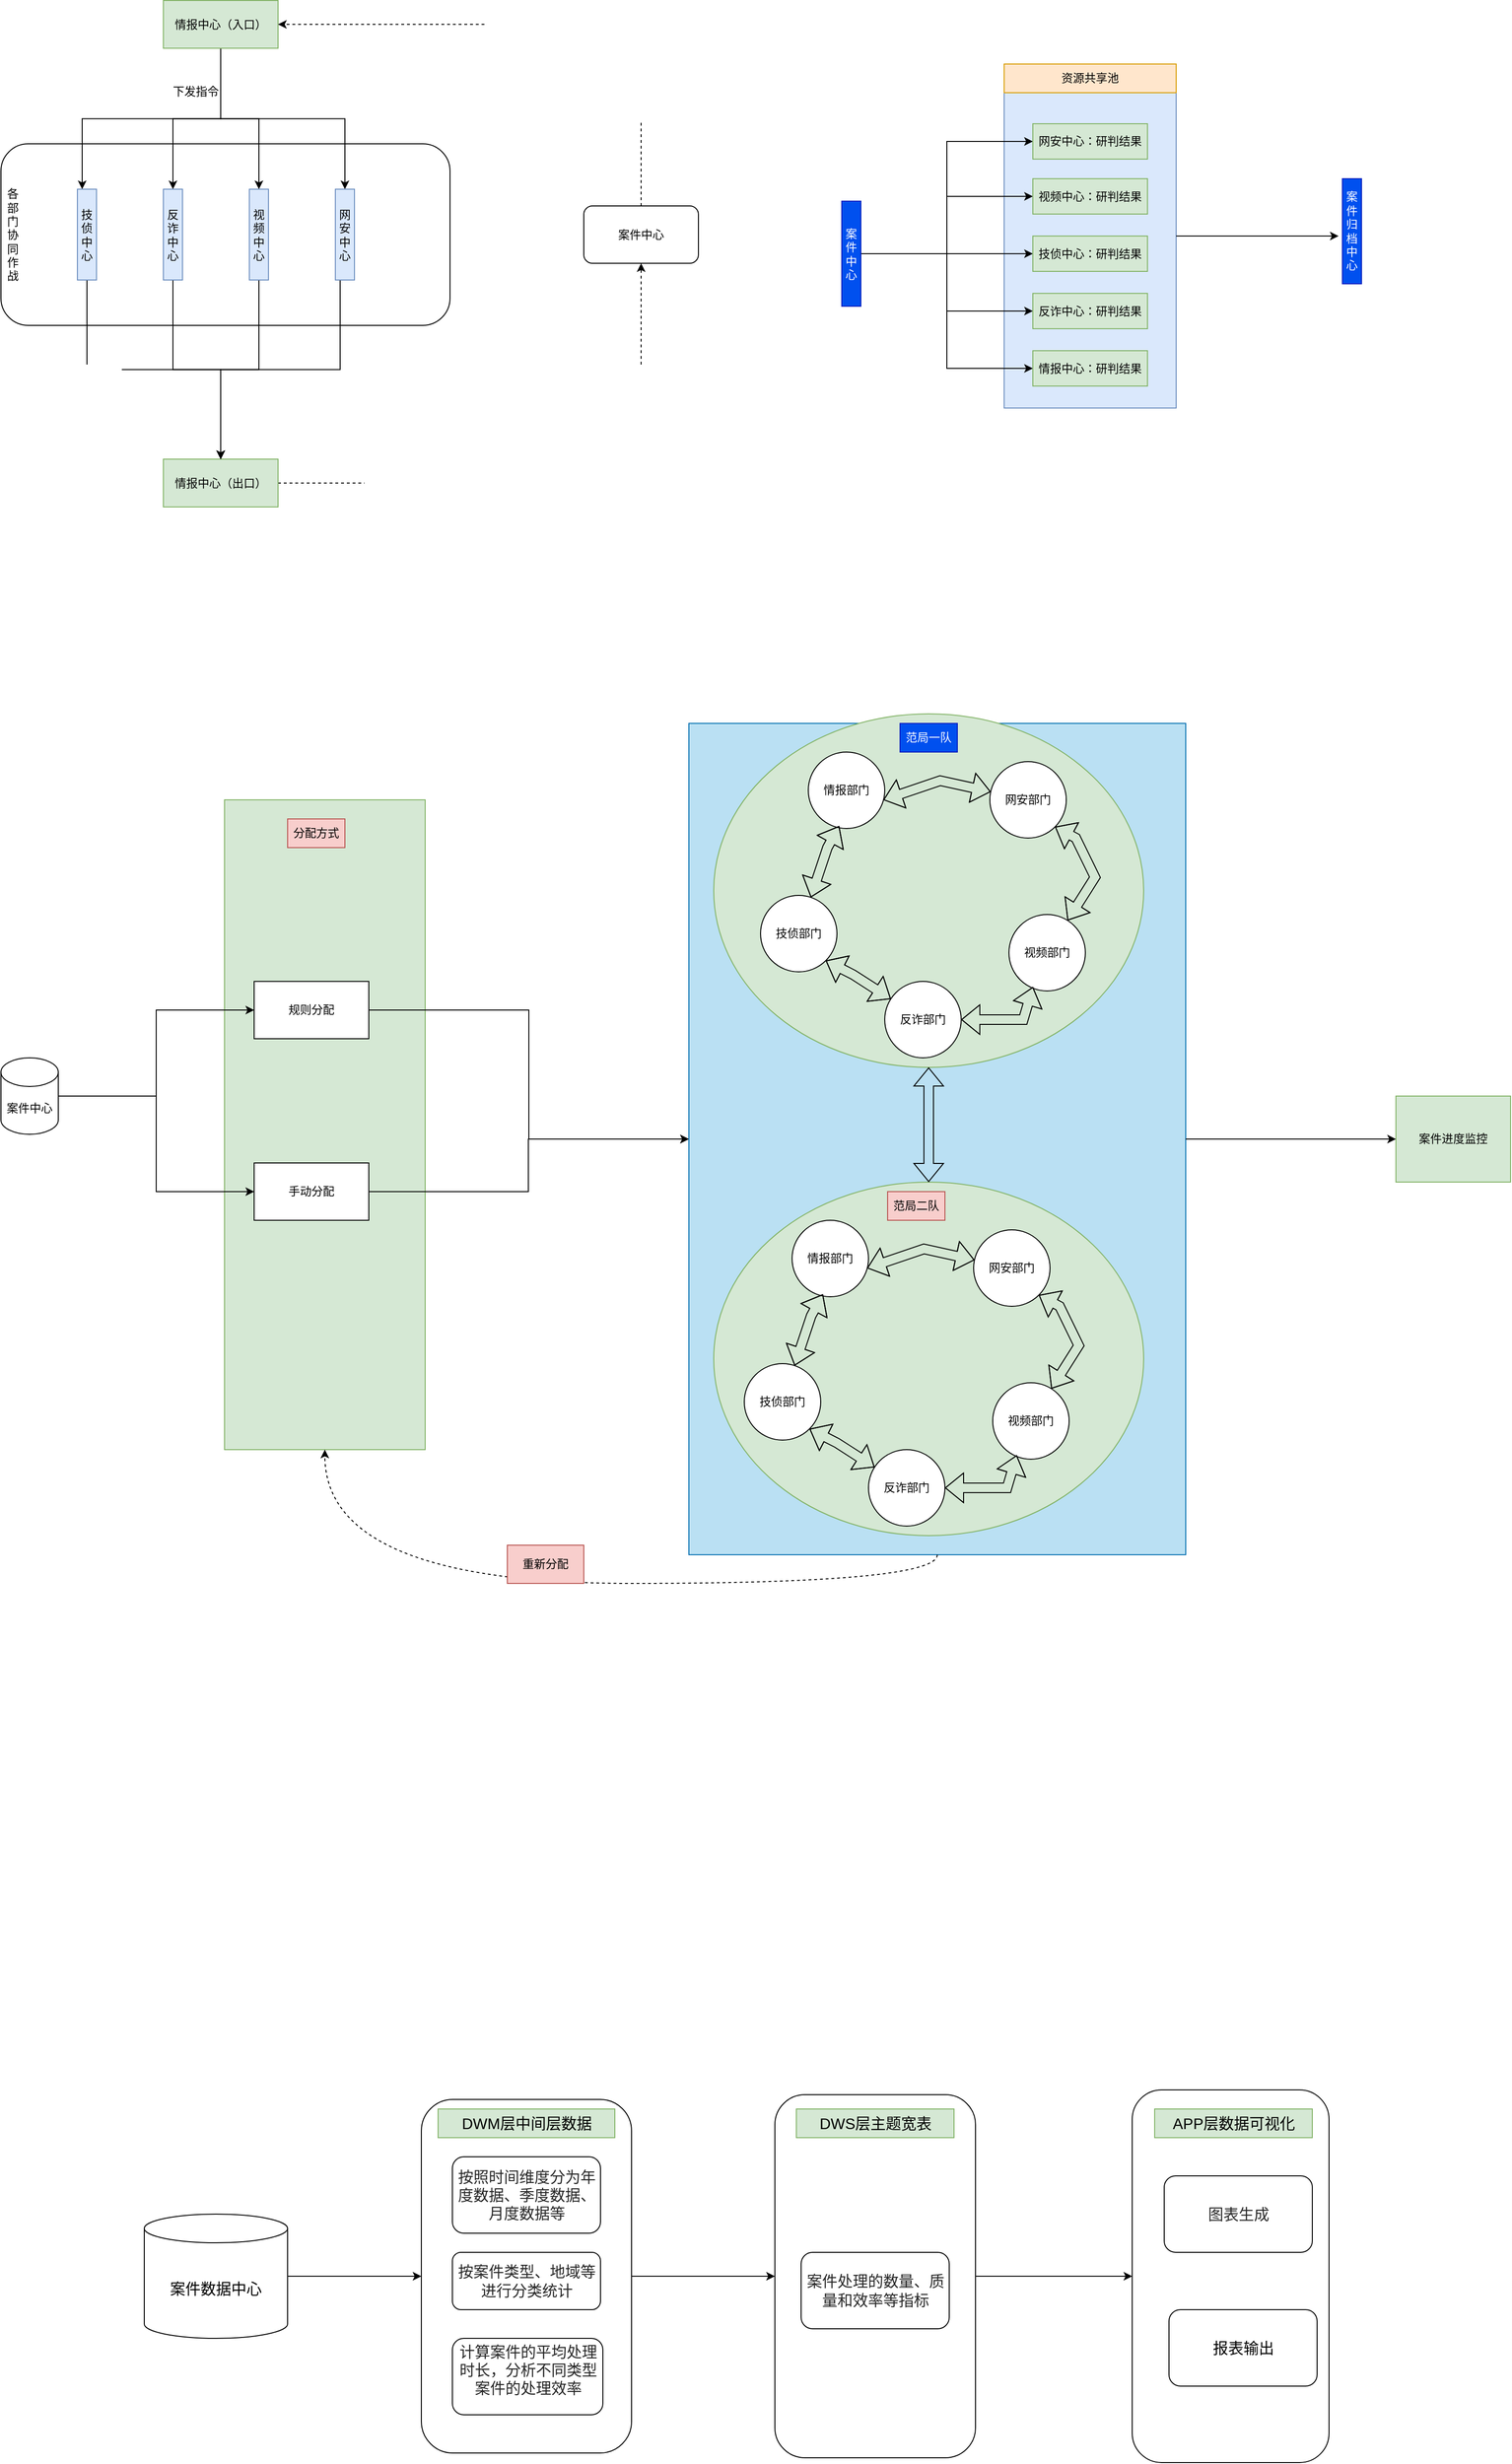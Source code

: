 <mxfile version="24.7.10">
  <diagram name="第 1 页" id="JnWYHwMbW09woVLGBv2Q">
    <mxGraphModel dx="1386" dy="739" grid="1" gridSize="10" guides="1" tooltips="1" connect="1" arrows="1" fold="1" page="1" pageScale="1" pageWidth="827" pageHeight="1169" math="0" shadow="0">
      <root>
        <mxCell id="0" />
        <mxCell id="1" parent="0" />
        <mxCell id="lRYRJw88asEZBX9twJ6J-89" value="" style="rounded=0;whiteSpace=wrap;html=1;fillColor=#d5e8d4;strokeColor=#82b366;" vertex="1" parent="1">
          <mxGeometry x="484" y="1130" width="210" height="680" as="geometry" />
        </mxCell>
        <mxCell id="lRYRJw88asEZBX9twJ6J-29" value="" style="rounded=0;whiteSpace=wrap;html=1;fillColor=#dae8fc;strokeColor=#6c8ebf;" vertex="1" parent="1">
          <mxGeometry x="1300" y="360" width="180" height="360" as="geometry" />
        </mxCell>
        <mxCell id="lRYRJw88asEZBX9twJ6J-2" value="" style="rounded=1;whiteSpace=wrap;html=1;" vertex="1" parent="1">
          <mxGeometry x="250" y="443.5" width="470" height="190" as="geometry" />
        </mxCell>
        <mxCell id="lRYRJw88asEZBX9twJ6J-16" style="edgeStyle=orthogonalEdgeStyle;rounded=0;orthogonalLoop=1;jettySize=auto;html=1;exitX=0.5;exitY=1;exitDx=0;exitDy=0;entryX=0.25;entryY=0;entryDx=0;entryDy=0;" edge="1" parent="1" source="lRYRJw88asEZBX9twJ6J-1" target="lRYRJw88asEZBX9twJ6J-4">
          <mxGeometry relative="1" as="geometry" />
        </mxCell>
        <mxCell id="lRYRJw88asEZBX9twJ6J-17" style="edgeStyle=orthogonalEdgeStyle;rounded=0;orthogonalLoop=1;jettySize=auto;html=1;exitX=0.5;exitY=1;exitDx=0;exitDy=0;entryX=0.5;entryY=0;entryDx=0;entryDy=0;" edge="1" parent="1" source="lRYRJw88asEZBX9twJ6J-1" target="lRYRJw88asEZBX9twJ6J-5">
          <mxGeometry relative="1" as="geometry" />
        </mxCell>
        <mxCell id="lRYRJw88asEZBX9twJ6J-18" style="edgeStyle=orthogonalEdgeStyle;rounded=0;orthogonalLoop=1;jettySize=auto;html=1;exitX=0.5;exitY=1;exitDx=0;exitDy=0;entryX=0.5;entryY=0;entryDx=0;entryDy=0;" edge="1" parent="1" source="lRYRJw88asEZBX9twJ6J-1" target="lRYRJw88asEZBX9twJ6J-6">
          <mxGeometry relative="1" as="geometry" />
        </mxCell>
        <mxCell id="lRYRJw88asEZBX9twJ6J-19" style="edgeStyle=orthogonalEdgeStyle;rounded=0;orthogonalLoop=1;jettySize=auto;html=1;exitX=0.5;exitY=1;exitDx=0;exitDy=0;entryX=0.5;entryY=0;entryDx=0;entryDy=0;" edge="1" parent="1" source="lRYRJw88asEZBX9twJ6J-1" target="lRYRJw88asEZBX9twJ6J-7">
          <mxGeometry relative="1" as="geometry" />
        </mxCell>
        <mxCell id="lRYRJw88asEZBX9twJ6J-1" value="情报中心（入口）" style="rounded=0;whiteSpace=wrap;html=1;fillColor=#d5e8d4;strokeColor=#82b366;" vertex="1" parent="1">
          <mxGeometry x="420" y="293.5" width="120" height="50" as="geometry" />
        </mxCell>
        <mxCell id="lRYRJw88asEZBX9twJ6J-15" style="edgeStyle=orthogonalEdgeStyle;rounded=0;orthogonalLoop=1;jettySize=auto;html=1;exitX=1;exitY=0.5;exitDx=0;exitDy=0;entryX=0.5;entryY=1;entryDx=0;entryDy=0;dashed=1;" edge="1" parent="1" source="lRYRJw88asEZBX9twJ6J-3" target="lRYRJw88asEZBX9twJ6J-10">
          <mxGeometry relative="1" as="geometry" />
        </mxCell>
        <mxCell id="lRYRJw88asEZBX9twJ6J-3" value="情报中心（出口）" style="rounded=0;whiteSpace=wrap;html=1;fillColor=#d5e8d4;strokeColor=#82b366;" vertex="1" parent="1">
          <mxGeometry x="420" y="773.5" width="120" height="50" as="geometry" />
        </mxCell>
        <mxCell id="lRYRJw88asEZBX9twJ6J-21" style="edgeStyle=orthogonalEdgeStyle;rounded=0;orthogonalLoop=1;jettySize=auto;html=1;exitX=0.5;exitY=1;exitDx=0;exitDy=0;" edge="1" parent="1" source="lRYRJw88asEZBX9twJ6J-4" target="lRYRJw88asEZBX9twJ6J-3">
          <mxGeometry relative="1" as="geometry">
            <mxPoint x="470" y="753.5" as="targetPoint" />
          </mxGeometry>
        </mxCell>
        <mxCell id="lRYRJw88asEZBX9twJ6J-4" value="技侦中心" style="rounded=0;whiteSpace=wrap;html=1;fillColor=#dae8fc;strokeColor=#6c8ebf;" vertex="1" parent="1">
          <mxGeometry x="330" y="491" width="20" height="95" as="geometry" />
        </mxCell>
        <mxCell id="lRYRJw88asEZBX9twJ6J-22" style="edgeStyle=orthogonalEdgeStyle;rounded=0;orthogonalLoop=1;jettySize=auto;html=1;exitX=0.5;exitY=1;exitDx=0;exitDy=0;entryX=0.5;entryY=0;entryDx=0;entryDy=0;" edge="1" parent="1" source="lRYRJw88asEZBX9twJ6J-5" target="lRYRJw88asEZBX9twJ6J-3">
          <mxGeometry relative="1" as="geometry" />
        </mxCell>
        <mxCell id="lRYRJw88asEZBX9twJ6J-5" value="反诈中心" style="rounded=0;whiteSpace=wrap;html=1;fillColor=#dae8fc;strokeColor=#6c8ebf;" vertex="1" parent="1">
          <mxGeometry x="420" y="491" width="20" height="95" as="geometry" />
        </mxCell>
        <mxCell id="lRYRJw88asEZBX9twJ6J-23" style="edgeStyle=orthogonalEdgeStyle;rounded=0;orthogonalLoop=1;jettySize=auto;html=1;exitX=0.5;exitY=1;exitDx=0;exitDy=0;" edge="1" parent="1" source="lRYRJw88asEZBX9twJ6J-6" target="lRYRJw88asEZBX9twJ6J-3">
          <mxGeometry relative="1" as="geometry" />
        </mxCell>
        <mxCell id="lRYRJw88asEZBX9twJ6J-6" value="视频中心" style="rounded=0;whiteSpace=wrap;html=1;fillColor=#dae8fc;strokeColor=#6c8ebf;" vertex="1" parent="1">
          <mxGeometry x="510" y="491" width="20" height="95" as="geometry" />
        </mxCell>
        <mxCell id="lRYRJw88asEZBX9twJ6J-25" style="edgeStyle=orthogonalEdgeStyle;rounded=0;orthogonalLoop=1;jettySize=auto;html=1;exitX=0.25;exitY=1;exitDx=0;exitDy=0;" edge="1" parent="1" source="lRYRJw88asEZBX9twJ6J-7" target="lRYRJw88asEZBX9twJ6J-3">
          <mxGeometry relative="1" as="geometry" />
        </mxCell>
        <mxCell id="lRYRJw88asEZBX9twJ6J-7" value="网安中心" style="rounded=0;whiteSpace=wrap;html=1;fillColor=#dae8fc;strokeColor=#6c8ebf;" vertex="1" parent="1">
          <mxGeometry x="600" y="491" width="20" height="95" as="geometry" />
        </mxCell>
        <mxCell id="lRYRJw88asEZBX9twJ6J-9" value="各部门协同作战" style="text;html=1;align=center;verticalAlign=middle;whiteSpace=wrap;rounded=0;" vertex="1" parent="1">
          <mxGeometry x="260" y="493.5" width="5" height="90" as="geometry" />
        </mxCell>
        <mxCell id="lRYRJw88asEZBX9twJ6J-12" style="edgeStyle=orthogonalEdgeStyle;rounded=0;orthogonalLoop=1;jettySize=auto;html=1;exitX=0.5;exitY=0;exitDx=0;exitDy=0;entryX=1;entryY=0.5;entryDx=0;entryDy=0;dashed=1;" edge="1" parent="1" source="lRYRJw88asEZBX9twJ6J-10" target="lRYRJw88asEZBX9twJ6J-1">
          <mxGeometry relative="1" as="geometry" />
        </mxCell>
        <mxCell id="lRYRJw88asEZBX9twJ6J-10" value="案件中心" style="rounded=1;whiteSpace=wrap;html=1;" vertex="1" parent="1">
          <mxGeometry x="860" y="508.5" width="120" height="60" as="geometry" />
        </mxCell>
        <mxCell id="lRYRJw88asEZBX9twJ6J-20" value="下发指令" style="text;html=1;align=center;verticalAlign=middle;whiteSpace=wrap;rounded=0;" vertex="1" parent="1">
          <mxGeometry x="424" y="373.5" width="60" height="30" as="geometry" />
        </mxCell>
        <mxCell id="lRYRJw88asEZBX9twJ6J-40" style="edgeStyle=orthogonalEdgeStyle;rounded=0;orthogonalLoop=1;jettySize=auto;html=1;exitX=1;exitY=0.5;exitDx=0;exitDy=0;entryX=0;entryY=0.5;entryDx=0;entryDy=0;" edge="1" parent="1" source="lRYRJw88asEZBX9twJ6J-26" target="lRYRJw88asEZBX9twJ6J-31">
          <mxGeometry relative="1" as="geometry" />
        </mxCell>
        <mxCell id="lRYRJw88asEZBX9twJ6J-41" style="edgeStyle=orthogonalEdgeStyle;rounded=0;orthogonalLoop=1;jettySize=auto;html=1;exitX=1;exitY=0.5;exitDx=0;exitDy=0;entryX=0;entryY=0.5;entryDx=0;entryDy=0;" edge="1" parent="1" source="lRYRJw88asEZBX9twJ6J-26" target="lRYRJw88asEZBX9twJ6J-32">
          <mxGeometry relative="1" as="geometry" />
        </mxCell>
        <mxCell id="lRYRJw88asEZBX9twJ6J-42" style="edgeStyle=orthogonalEdgeStyle;rounded=0;orthogonalLoop=1;jettySize=auto;html=1;exitX=1;exitY=0.5;exitDx=0;exitDy=0;entryX=0;entryY=0.5;entryDx=0;entryDy=0;" edge="1" parent="1" source="lRYRJw88asEZBX9twJ6J-26" target="lRYRJw88asEZBX9twJ6J-33">
          <mxGeometry relative="1" as="geometry" />
        </mxCell>
        <mxCell id="lRYRJw88asEZBX9twJ6J-43" style="edgeStyle=orthogonalEdgeStyle;rounded=0;orthogonalLoop=1;jettySize=auto;html=1;exitX=1;exitY=0.5;exitDx=0;exitDy=0;entryX=0;entryY=0.5;entryDx=0;entryDy=0;" edge="1" parent="1" source="lRYRJw88asEZBX9twJ6J-26" target="lRYRJw88asEZBX9twJ6J-34">
          <mxGeometry relative="1" as="geometry" />
        </mxCell>
        <mxCell id="lRYRJw88asEZBX9twJ6J-44" style="edgeStyle=orthogonalEdgeStyle;rounded=0;orthogonalLoop=1;jettySize=auto;html=1;exitX=1;exitY=0.5;exitDx=0;exitDy=0;entryX=0;entryY=0.5;entryDx=0;entryDy=0;" edge="1" parent="1" source="lRYRJw88asEZBX9twJ6J-26" target="lRYRJw88asEZBX9twJ6J-35">
          <mxGeometry relative="1" as="geometry" />
        </mxCell>
        <mxCell id="lRYRJw88asEZBX9twJ6J-26" value="案件中心" style="rounded=0;whiteSpace=wrap;html=1;fillColor=#0050ef;strokeColor=#001DBC;fontColor=#ffffff;" vertex="1" parent="1">
          <mxGeometry x="1130" y="503.5" width="20" height="110" as="geometry" />
        </mxCell>
        <mxCell id="lRYRJw88asEZBX9twJ6J-38" style="edgeStyle=orthogonalEdgeStyle;rounded=0;orthogonalLoop=1;jettySize=auto;html=1;exitX=1;exitY=0.5;exitDx=0;exitDy=0;" edge="1" parent="1" source="lRYRJw88asEZBX9twJ6J-29">
          <mxGeometry relative="1" as="geometry">
            <mxPoint x="1650" y="540" as="targetPoint" />
          </mxGeometry>
        </mxCell>
        <mxCell id="lRYRJw88asEZBX9twJ6J-30" value="资源共享池" style="rounded=0;whiteSpace=wrap;html=1;fillColor=#ffe6cc;strokeColor=#d79b00;" vertex="1" parent="1">
          <mxGeometry x="1300" y="360" width="180" height="30" as="geometry" />
        </mxCell>
        <mxCell id="lRYRJw88asEZBX9twJ6J-31" value="网安中心：研判结果" style="rounded=0;whiteSpace=wrap;html=1;fillColor=#d5e8d4;strokeColor=#82b366;" vertex="1" parent="1">
          <mxGeometry x="1330" y="422.5" width="120" height="37" as="geometry" />
        </mxCell>
        <mxCell id="lRYRJw88asEZBX9twJ6J-32" value="视频中心：研判结果" style="rounded=0;whiteSpace=wrap;html=1;fillColor=#d5e8d4;strokeColor=#82b366;" vertex="1" parent="1">
          <mxGeometry x="1330" y="480" width="120" height="37" as="geometry" />
        </mxCell>
        <mxCell id="lRYRJw88asEZBX9twJ6J-33" value="技侦中心：研判结果" style="rounded=0;whiteSpace=wrap;html=1;fillColor=#d5e8d4;strokeColor=#82b366;" vertex="1" parent="1">
          <mxGeometry x="1330" y="540" width="120" height="37" as="geometry" />
        </mxCell>
        <mxCell id="lRYRJw88asEZBX9twJ6J-34" value="反诈中心：研判结果" style="rounded=0;whiteSpace=wrap;html=1;fillColor=#d5e8d4;strokeColor=#82b366;" vertex="1" parent="1">
          <mxGeometry x="1330" y="600" width="120" height="37" as="geometry" />
        </mxCell>
        <mxCell id="lRYRJw88asEZBX9twJ6J-35" value="情报中心：研判结果" style="rounded=0;whiteSpace=wrap;html=1;fillColor=#d5e8d4;strokeColor=#82b366;" vertex="1" parent="1">
          <mxGeometry x="1330" y="660" width="120" height="37" as="geometry" />
        </mxCell>
        <mxCell id="lRYRJw88asEZBX9twJ6J-37" value="案件&lt;div&gt;归档中心&lt;/div&gt;" style="rounded=0;whiteSpace=wrap;html=1;fillColor=#0050ef;strokeColor=#001DBC;fontColor=#ffffff;" vertex="1" parent="1">
          <mxGeometry x="1654" y="480" width="20" height="110" as="geometry" />
        </mxCell>
        <mxCell id="lRYRJw88asEZBX9twJ6J-48" style="edgeStyle=orthogonalEdgeStyle;rounded=0;orthogonalLoop=1;jettySize=auto;html=1;exitX=1;exitY=0.5;exitDx=0;exitDy=0;exitPerimeter=0;entryX=0;entryY=0.5;entryDx=0;entryDy=0;" edge="1" parent="1" source="lRYRJw88asEZBX9twJ6J-47" target="lRYRJw88asEZBX9twJ6J-49">
          <mxGeometry relative="1" as="geometry">
            <mxPoint x="485" y="1439.895" as="targetPoint" />
          </mxGeometry>
        </mxCell>
        <mxCell id="lRYRJw88asEZBX9twJ6J-51" style="edgeStyle=orthogonalEdgeStyle;rounded=0;orthogonalLoop=1;jettySize=auto;html=1;exitX=1;exitY=0.5;exitDx=0;exitDy=0;exitPerimeter=0;entryX=0;entryY=0.5;entryDx=0;entryDy=0;" edge="1" parent="1" source="lRYRJw88asEZBX9twJ6J-47" target="lRYRJw88asEZBX9twJ6J-50">
          <mxGeometry relative="1" as="geometry" />
        </mxCell>
        <mxCell id="lRYRJw88asEZBX9twJ6J-47" value="案件中心" style="shape=cylinder3;whiteSpace=wrap;html=1;boundedLbl=1;backgroundOutline=1;size=15;" vertex="1" parent="1">
          <mxGeometry x="250" y="1400" width="60" height="80" as="geometry" />
        </mxCell>
        <mxCell id="lRYRJw88asEZBX9twJ6J-87" style="edgeStyle=orthogonalEdgeStyle;rounded=0;orthogonalLoop=1;jettySize=auto;html=1;exitX=1;exitY=0.5;exitDx=0;exitDy=0;" edge="1" parent="1" source="lRYRJw88asEZBX9twJ6J-49" target="lRYRJw88asEZBX9twJ6J-85">
          <mxGeometry relative="1" as="geometry" />
        </mxCell>
        <mxCell id="lRYRJw88asEZBX9twJ6J-49" value="规则分配" style="rounded=0;whiteSpace=wrap;html=1;" vertex="1" parent="1">
          <mxGeometry x="515" y="1320" width="120" height="60" as="geometry" />
        </mxCell>
        <mxCell id="lRYRJw88asEZBX9twJ6J-88" style="edgeStyle=orthogonalEdgeStyle;rounded=0;orthogonalLoop=1;jettySize=auto;html=1;exitX=1;exitY=0.5;exitDx=0;exitDy=0;entryX=0;entryY=0.5;entryDx=0;entryDy=0;" edge="1" parent="1" source="lRYRJw88asEZBX9twJ6J-50" target="lRYRJw88asEZBX9twJ6J-85">
          <mxGeometry relative="1" as="geometry">
            <Array as="points">
              <mxPoint x="802" y="1540" />
              <mxPoint x="802" y="1485" />
            </Array>
          </mxGeometry>
        </mxCell>
        <mxCell id="lRYRJw88asEZBX9twJ6J-50" value="手动分配" style="rounded=0;whiteSpace=wrap;html=1;" vertex="1" parent="1">
          <mxGeometry x="515" y="1510" width="120" height="60" as="geometry" />
        </mxCell>
        <mxCell id="lRYRJw88asEZBX9twJ6J-86" value="" style="group" vertex="1" connectable="0" parent="1">
          <mxGeometry x="970" y="1040" width="520" height="880" as="geometry" />
        </mxCell>
        <mxCell id="lRYRJw88asEZBX9twJ6J-85" value="" style="rounded=0;whiteSpace=wrap;html=1;fillColor=#BAE0F3;fontColor=#ffffff;strokeColor=#006EAF;" vertex="1" parent="lRYRJw88asEZBX9twJ6J-86">
          <mxGeometry y="10" width="520" height="870" as="geometry" />
        </mxCell>
        <mxCell id="lRYRJw88asEZBX9twJ6J-53" value="" style="ellipse;whiteSpace=wrap;html=1;fillColor=#d5e8d4;strokeColor=#82b366;" vertex="1" parent="lRYRJw88asEZBX9twJ6J-86">
          <mxGeometry x="26" width="450" height="370" as="geometry" />
        </mxCell>
        <mxCell id="lRYRJw88asEZBX9twJ6J-54" value="情报部门" style="ellipse;whiteSpace=wrap;html=1;aspect=fixed;" vertex="1" parent="lRYRJw88asEZBX9twJ6J-86">
          <mxGeometry x="125" y="40" width="80" height="80" as="geometry" />
        </mxCell>
        <mxCell id="lRYRJw88asEZBX9twJ6J-55" value="网安部门" style="ellipse;whiteSpace=wrap;html=1;aspect=fixed;" vertex="1" parent="lRYRJw88asEZBX9twJ6J-86">
          <mxGeometry x="315" y="50" width="80" height="80" as="geometry" />
        </mxCell>
        <mxCell id="lRYRJw88asEZBX9twJ6J-56" value="视频部门" style="ellipse;whiteSpace=wrap;html=1;aspect=fixed;" vertex="1" parent="lRYRJw88asEZBX9twJ6J-86">
          <mxGeometry x="335" y="210" width="80" height="80" as="geometry" />
        </mxCell>
        <mxCell id="lRYRJw88asEZBX9twJ6J-57" value="反诈部门" style="ellipse;whiteSpace=wrap;html=1;aspect=fixed;" vertex="1" parent="lRYRJw88asEZBX9twJ6J-86">
          <mxGeometry x="205" y="280" width="80" height="80" as="geometry" />
        </mxCell>
        <mxCell id="lRYRJw88asEZBX9twJ6J-58" value="技侦部门" style="ellipse;whiteSpace=wrap;html=1;aspect=fixed;" vertex="1" parent="lRYRJw88asEZBX9twJ6J-86">
          <mxGeometry x="75" y="190" width="80" height="80" as="geometry" />
        </mxCell>
        <mxCell id="lRYRJw88asEZBX9twJ6J-64" value="" style="shape=flexArrow;endArrow=classic;startArrow=classic;html=1;rounded=0;entryX=0.404;entryY=0.968;entryDx=0;entryDy=0;entryPerimeter=0;" edge="1" parent="lRYRJw88asEZBX9twJ6J-86" source="lRYRJw88asEZBX9twJ6J-58" target="lRYRJw88asEZBX9twJ6J-54">
          <mxGeometry width="100" height="100" relative="1" as="geometry">
            <mxPoint x="45" y="230" as="sourcePoint" />
            <mxPoint x="145" y="130" as="targetPoint" />
            <Array as="points">
              <mxPoint x="145" y="140" />
            </Array>
          </mxGeometry>
        </mxCell>
        <mxCell id="lRYRJw88asEZBX9twJ6J-65" value="" style="shape=flexArrow;endArrow=classic;startArrow=classic;html=1;rounded=0;exitX=0.983;exitY=0.626;exitDx=0;exitDy=0;exitPerimeter=0;" edge="1" parent="lRYRJw88asEZBX9twJ6J-86" source="lRYRJw88asEZBX9twJ6J-54" target="lRYRJw88asEZBX9twJ6J-55">
          <mxGeometry width="100" height="100" relative="1" as="geometry">
            <mxPoint x="246" y="155" as="sourcePoint" />
            <mxPoint x="275" y="80" as="targetPoint" />
            <Array as="points">
              <mxPoint x="263" y="70" />
            </Array>
          </mxGeometry>
        </mxCell>
        <mxCell id="lRYRJw88asEZBX9twJ6J-67" value="" style="shape=flexArrow;endArrow=classic;startArrow=classic;html=1;rounded=0;entryX=1;entryY=1;entryDx=0;entryDy=0;" edge="1" parent="lRYRJw88asEZBX9twJ6J-86" source="lRYRJw88asEZBX9twJ6J-56" target="lRYRJw88asEZBX9twJ6J-55">
          <mxGeometry width="100" height="100" relative="1" as="geometry">
            <mxPoint x="395" y="200" as="sourcePoint" />
            <mxPoint x="415" y="147.5" as="targetPoint" />
            <Array as="points">
              <mxPoint x="425" y="171" />
              <mxPoint x="405" y="130" />
            </Array>
          </mxGeometry>
        </mxCell>
        <mxCell id="lRYRJw88asEZBX9twJ6J-68" value="" style="shape=flexArrow;endArrow=classic;startArrow=classic;html=1;rounded=0;entryX=1;entryY=1;entryDx=0;entryDy=0;" edge="1" parent="lRYRJw88asEZBX9twJ6J-86" source="lRYRJw88asEZBX9twJ6J-57" target="lRYRJw88asEZBX9twJ6J-58">
          <mxGeometry width="100" height="100" relative="1" as="geometry">
            <mxPoint x="155" y="325" as="sourcePoint" />
            <mxPoint x="184" y="250" as="targetPoint" />
            <Array as="points">
              <mxPoint x="172" y="273" />
            </Array>
          </mxGeometry>
        </mxCell>
        <mxCell id="lRYRJw88asEZBX9twJ6J-69" value="" style="shape=flexArrow;endArrow=classic;startArrow=classic;html=1;rounded=0;entryX=1;entryY=0.5;entryDx=0;entryDy=0;exitX=0.314;exitY=0.948;exitDx=0;exitDy=0;exitPerimeter=0;" edge="1" parent="lRYRJw88asEZBX9twJ6J-86" source="lRYRJw88asEZBX9twJ6J-56" target="lRYRJw88asEZBX9twJ6J-57">
          <mxGeometry width="100" height="100" relative="1" as="geometry">
            <mxPoint x="389" y="360" as="sourcePoint" />
            <mxPoint x="321" y="320" as="targetPoint" />
            <Array as="points">
              <mxPoint x="350" y="320" />
            </Array>
          </mxGeometry>
        </mxCell>
        <mxCell id="lRYRJw88asEZBX9twJ6J-70" value="" style="ellipse;whiteSpace=wrap;html=1;fillColor=#d5e8d4;strokeColor=#82b366;" vertex="1" parent="lRYRJw88asEZBX9twJ6J-86">
          <mxGeometry x="26" y="490" width="450" height="370" as="geometry" />
        </mxCell>
        <mxCell id="lRYRJw88asEZBX9twJ6J-71" value="情报部门" style="ellipse;whiteSpace=wrap;html=1;aspect=fixed;" vertex="1" parent="lRYRJw88asEZBX9twJ6J-86">
          <mxGeometry x="108" y="530" width="80" height="80" as="geometry" />
        </mxCell>
        <mxCell id="lRYRJw88asEZBX9twJ6J-72" value="网安部门" style="ellipse;whiteSpace=wrap;html=1;aspect=fixed;" vertex="1" parent="lRYRJw88asEZBX9twJ6J-86">
          <mxGeometry x="298" y="540" width="80" height="80" as="geometry" />
        </mxCell>
        <mxCell id="lRYRJw88asEZBX9twJ6J-73" value="视频部门" style="ellipse;whiteSpace=wrap;html=1;aspect=fixed;" vertex="1" parent="lRYRJw88asEZBX9twJ6J-86">
          <mxGeometry x="318" y="700" width="80" height="80" as="geometry" />
        </mxCell>
        <mxCell id="lRYRJw88asEZBX9twJ6J-74" value="反诈部门" style="ellipse;whiteSpace=wrap;html=1;aspect=fixed;" vertex="1" parent="lRYRJw88asEZBX9twJ6J-86">
          <mxGeometry x="188" y="770" width="80" height="80" as="geometry" />
        </mxCell>
        <mxCell id="lRYRJw88asEZBX9twJ6J-75" value="技侦部门" style="ellipse;whiteSpace=wrap;html=1;aspect=fixed;" vertex="1" parent="lRYRJw88asEZBX9twJ6J-86">
          <mxGeometry x="58" y="680" width="80" height="80" as="geometry" />
        </mxCell>
        <mxCell id="lRYRJw88asEZBX9twJ6J-76" value="" style="shape=flexArrow;endArrow=classic;startArrow=classic;html=1;rounded=0;entryX=0.404;entryY=0.968;entryDx=0;entryDy=0;entryPerimeter=0;" edge="1" parent="lRYRJw88asEZBX9twJ6J-86" source="lRYRJw88asEZBX9twJ6J-75" target="lRYRJw88asEZBX9twJ6J-71">
          <mxGeometry width="100" height="100" relative="1" as="geometry">
            <mxPoint x="28" y="720" as="sourcePoint" />
            <mxPoint x="128" y="620" as="targetPoint" />
            <Array as="points">
              <mxPoint x="128" y="630" />
            </Array>
          </mxGeometry>
        </mxCell>
        <mxCell id="lRYRJw88asEZBX9twJ6J-77" value="" style="shape=flexArrow;endArrow=classic;startArrow=classic;html=1;rounded=0;exitX=0.983;exitY=0.626;exitDx=0;exitDy=0;exitPerimeter=0;" edge="1" parent="lRYRJw88asEZBX9twJ6J-86" source="lRYRJw88asEZBX9twJ6J-71" target="lRYRJw88asEZBX9twJ6J-72">
          <mxGeometry width="100" height="100" relative="1" as="geometry">
            <mxPoint x="229" y="645" as="sourcePoint" />
            <mxPoint x="258" y="570" as="targetPoint" />
            <Array as="points">
              <mxPoint x="246" y="560" />
            </Array>
          </mxGeometry>
        </mxCell>
        <mxCell id="lRYRJw88asEZBX9twJ6J-78" value="" style="shape=flexArrow;endArrow=classic;startArrow=classic;html=1;rounded=0;entryX=1;entryY=1;entryDx=0;entryDy=0;" edge="1" parent="lRYRJw88asEZBX9twJ6J-86" source="lRYRJw88asEZBX9twJ6J-73" target="lRYRJw88asEZBX9twJ6J-72">
          <mxGeometry width="100" height="100" relative="1" as="geometry">
            <mxPoint x="378" y="690" as="sourcePoint" />
            <mxPoint x="398" y="637.5" as="targetPoint" />
            <Array as="points">
              <mxPoint x="408" y="661" />
              <mxPoint x="388" y="620" />
            </Array>
          </mxGeometry>
        </mxCell>
        <mxCell id="lRYRJw88asEZBX9twJ6J-79" value="" style="shape=flexArrow;endArrow=classic;startArrow=classic;html=1;rounded=0;entryX=1;entryY=1;entryDx=0;entryDy=0;" edge="1" parent="lRYRJw88asEZBX9twJ6J-86" source="lRYRJw88asEZBX9twJ6J-74" target="lRYRJw88asEZBX9twJ6J-75">
          <mxGeometry width="100" height="100" relative="1" as="geometry">
            <mxPoint x="138" y="815" as="sourcePoint" />
            <mxPoint x="167" y="740" as="targetPoint" />
            <Array as="points">
              <mxPoint x="155" y="763" />
            </Array>
          </mxGeometry>
        </mxCell>
        <mxCell id="lRYRJw88asEZBX9twJ6J-80" value="" style="shape=flexArrow;endArrow=classic;startArrow=classic;html=1;rounded=0;entryX=1;entryY=0.5;entryDx=0;entryDy=0;exitX=0.314;exitY=0.948;exitDx=0;exitDy=0;exitPerimeter=0;" edge="1" parent="lRYRJw88asEZBX9twJ6J-86" source="lRYRJw88asEZBX9twJ6J-73" target="lRYRJw88asEZBX9twJ6J-74">
          <mxGeometry width="100" height="100" relative="1" as="geometry">
            <mxPoint x="372" y="850" as="sourcePoint" />
            <mxPoint x="304" y="810" as="targetPoint" />
            <Array as="points">
              <mxPoint x="333" y="810" />
            </Array>
          </mxGeometry>
        </mxCell>
        <mxCell id="lRYRJw88asEZBX9twJ6J-81" value="范局二队" style="text;html=1;align=center;verticalAlign=middle;whiteSpace=wrap;rounded=0;fillColor=#f8cecc;strokeColor=#b85450;" vertex="1" parent="lRYRJw88asEZBX9twJ6J-86">
          <mxGeometry x="208" y="500" width="60" height="30" as="geometry" />
        </mxCell>
        <mxCell id="lRYRJw88asEZBX9twJ6J-82" value="范局一队" style="text;html=1;align=center;verticalAlign=middle;whiteSpace=wrap;rounded=0;fillColor=#0050ef;strokeColor=#001DBC;fontColor=#ffffff;" vertex="1" parent="lRYRJw88asEZBX9twJ6J-86">
          <mxGeometry x="221" y="10" width="60" height="30" as="geometry" />
        </mxCell>
        <mxCell id="lRYRJw88asEZBX9twJ6J-83" value="" style="shape=flexArrow;endArrow=classic;startArrow=classic;html=1;rounded=0;entryX=0.5;entryY=1;entryDx=0;entryDy=0;exitX=0.5;exitY=0;exitDx=0;exitDy=0;" edge="1" parent="lRYRJw88asEZBX9twJ6J-86" source="lRYRJw88asEZBX9twJ6J-70" target="lRYRJw88asEZBX9twJ6J-53">
          <mxGeometry width="100" height="100" relative="1" as="geometry">
            <mxPoint x="15" y="520" as="sourcePoint" />
            <mxPoint x="115" y="420" as="targetPoint" />
          </mxGeometry>
        </mxCell>
        <mxCell id="lRYRJw88asEZBX9twJ6J-90" value="分配方式" style="text;html=1;align=center;verticalAlign=middle;whiteSpace=wrap;rounded=0;fillColor=#f8cecc;strokeColor=#b85450;" vertex="1" parent="1">
          <mxGeometry x="550" y="1150" width="60" height="30" as="geometry" />
        </mxCell>
        <mxCell id="lRYRJw88asEZBX9twJ6J-92" style="edgeStyle=orthogonalEdgeStyle;rounded=0;orthogonalLoop=1;jettySize=auto;html=1;exitX=0.5;exitY=1;exitDx=0;exitDy=0;entryX=0.5;entryY=1;entryDx=0;entryDy=0;curved=1;dashed=1;" edge="1" parent="1" source="lRYRJw88asEZBX9twJ6J-85" target="lRYRJw88asEZBX9twJ6J-89">
          <mxGeometry relative="1" as="geometry">
            <Array as="points">
              <mxPoint x="1230" y="1950" />
              <mxPoint x="589" y="1950" />
            </Array>
          </mxGeometry>
        </mxCell>
        <mxCell id="lRYRJw88asEZBX9twJ6J-94" value="重新分配" style="text;html=1;align=center;verticalAlign=middle;whiteSpace=wrap;rounded=0;fillColor=#f8cecc;strokeColor=#b85450;" vertex="1" parent="1">
          <mxGeometry x="780" y="1910" width="80" height="40" as="geometry" />
        </mxCell>
        <mxCell id="lRYRJw88asEZBX9twJ6J-96" value="案件进度监控" style="rounded=0;whiteSpace=wrap;html=1;fillColor=#d5e8d4;strokeColor=#82b366;" vertex="1" parent="1">
          <mxGeometry x="1710" y="1440" width="120" height="90" as="geometry" />
        </mxCell>
        <mxCell id="lRYRJw88asEZBX9twJ6J-95" style="edgeStyle=orthogonalEdgeStyle;rounded=0;orthogonalLoop=1;jettySize=auto;html=1;exitX=1;exitY=0.5;exitDx=0;exitDy=0;entryX=0;entryY=0.5;entryDx=0;entryDy=0;" edge="1" parent="1" source="lRYRJw88asEZBX9twJ6J-85" target="lRYRJw88asEZBX9twJ6J-96">
          <mxGeometry relative="1" as="geometry">
            <mxPoint x="1680" y="1484.615" as="targetPoint" />
          </mxGeometry>
        </mxCell>
        <mxCell id="lRYRJw88asEZBX9twJ6J-106" style="edgeStyle=orthogonalEdgeStyle;rounded=0;orthogonalLoop=1;jettySize=auto;html=1;exitX=1;exitY=0.5;exitDx=0;exitDy=0;exitPerimeter=0;entryX=0;entryY=0.5;entryDx=0;entryDy=0;" edge="1" parent="1" source="lRYRJw88asEZBX9twJ6J-97" target="lRYRJw88asEZBX9twJ6J-98">
          <mxGeometry relative="1" as="geometry" />
        </mxCell>
        <mxCell id="lRYRJw88asEZBX9twJ6J-97" value="&lt;font style=&quot;font-size: 16px;&quot;&gt;案件数据中心&lt;/font&gt;" style="shape=cylinder3;whiteSpace=wrap;html=1;boundedLbl=1;backgroundOutline=1;size=15;" vertex="1" parent="1">
          <mxGeometry x="400" y="2610" width="150" height="130" as="geometry" />
        </mxCell>
        <mxCell id="lRYRJw88asEZBX9twJ6J-107" style="edgeStyle=orthogonalEdgeStyle;rounded=0;orthogonalLoop=1;jettySize=auto;html=1;exitX=1;exitY=0.5;exitDx=0;exitDy=0;entryX=0;entryY=0.5;entryDx=0;entryDy=0;" edge="1" parent="1" source="lRYRJw88asEZBX9twJ6J-98" target="lRYRJw88asEZBX9twJ6J-99">
          <mxGeometry relative="1" as="geometry" />
        </mxCell>
        <mxCell id="lRYRJw88asEZBX9twJ6J-98" value="" style="rounded=1;whiteSpace=wrap;html=1;" vertex="1" parent="1">
          <mxGeometry x="690" y="2490" width="220" height="370" as="geometry" />
        </mxCell>
        <mxCell id="lRYRJw88asEZBX9twJ6J-108" style="edgeStyle=orthogonalEdgeStyle;rounded=0;orthogonalLoop=1;jettySize=auto;html=1;exitX=1;exitY=0.5;exitDx=0;exitDy=0;" edge="1" parent="1" source="lRYRJw88asEZBX9twJ6J-99" target="lRYRJw88asEZBX9twJ6J-100">
          <mxGeometry relative="1" as="geometry" />
        </mxCell>
        <mxCell id="lRYRJw88asEZBX9twJ6J-99" value="" style="rounded=1;whiteSpace=wrap;html=1;" vertex="1" parent="1">
          <mxGeometry x="1060" y="2485" width="210" height="380" as="geometry" />
        </mxCell>
        <mxCell id="lRYRJw88asEZBX9twJ6J-100" value="" style="rounded=1;whiteSpace=wrap;html=1;" vertex="1" parent="1">
          <mxGeometry x="1434" y="2480" width="206" height="390" as="geometry" />
        </mxCell>
        <mxCell id="lRYRJw88asEZBX9twJ6J-101" value="&lt;font style=&quot;font-size: 16px;&quot;&gt;DWM层中间层数据&lt;/font&gt;" style="text;html=1;align=center;verticalAlign=middle;whiteSpace=wrap;rounded=0;fillColor=#d5e8d4;strokeColor=#82b366;" vertex="1" parent="1">
          <mxGeometry x="707.5" y="2500" width="185" height="30" as="geometry" />
        </mxCell>
        <mxCell id="lRYRJw88asEZBX9twJ6J-102" value="&lt;font style=&quot;font-size: 16px;&quot;&gt;DWS层主题宽表&lt;/font&gt;" style="text;html=1;align=center;verticalAlign=middle;whiteSpace=wrap;rounded=0;fillColor=#d5e8d4;strokeColor=#82b366;" vertex="1" parent="1">
          <mxGeometry x="1082.5" y="2500" width="165" height="30" as="geometry" />
        </mxCell>
        <mxCell id="lRYRJw88asEZBX9twJ6J-103" value="&lt;font style=&quot;font-size: 16px;&quot;&gt;APP层数据可视化&lt;/font&gt;" style="text;html=1;align=center;verticalAlign=middle;whiteSpace=wrap;rounded=0;fillColor=#d5e8d4;strokeColor=#82b366;" vertex="1" parent="1">
          <mxGeometry x="1457.5" y="2500" width="165" height="30" as="geometry" />
        </mxCell>
        <mxCell id="lRYRJw88asEZBX9twJ6J-104" value="&lt;span style=&quot;color: rgba(0, 0, 0, 0.85); font-family: Inter, -apple-system, BlinkMacSystemFont, &amp;quot;Segoe UI&amp;quot;, &amp;quot;SF Pro SC&amp;quot;, &amp;quot;SF Pro Display&amp;quot;, &amp;quot;SF Pro Icons&amp;quot;, &amp;quot;PingFang SC&amp;quot;, &amp;quot;Hiragino Sans GB&amp;quot;, &amp;quot;Microsoft YaHei&amp;quot;, &amp;quot;Helvetica Neue&amp;quot;, Helvetica, Arial, sans-serif; font-size: 16px; text-align: left; background-color: rgb(255, 255, 255);&quot;&gt;按照时间维度分为年度数据、季度数据、月度数据等&lt;/span&gt;" style="rounded=1;whiteSpace=wrap;html=1;" vertex="1" parent="1">
          <mxGeometry x="722.5" y="2550" width="155" height="80" as="geometry" />
        </mxCell>
        <mxCell id="lRYRJw88asEZBX9twJ6J-105" value="&lt;span style=&quot;color: rgba(0, 0, 0, 0.85); font-family: Inter, -apple-system, BlinkMacSystemFont, &amp;quot;Segoe UI&amp;quot;, &amp;quot;SF Pro SC&amp;quot;, &amp;quot;SF Pro Display&amp;quot;, &amp;quot;SF Pro Icons&amp;quot;, &amp;quot;PingFang SC&amp;quot;, &amp;quot;Hiragino Sans GB&amp;quot;, &amp;quot;Microsoft YaHei&amp;quot;, &amp;quot;Helvetica Neue&amp;quot;, Helvetica, Arial, sans-serif; font-size: 16px; text-align: left; background-color: rgb(255, 255, 255);&quot;&gt;按案件类型、地域等进行分类统计&lt;/span&gt;" style="rounded=1;whiteSpace=wrap;html=1;" vertex="1" parent="1">
          <mxGeometry x="722.5" y="2650" width="155" height="60" as="geometry" />
        </mxCell>
        <mxCell id="lRYRJw88asEZBX9twJ6J-110" value="&lt;span style=&quot;color: rgba(0, 0, 0, 0.85); font-family: Inter, -apple-system, BlinkMacSystemFont, &amp;quot;Segoe UI&amp;quot;, &amp;quot;SF Pro SC&amp;quot;, &amp;quot;SF Pro Display&amp;quot;, &amp;quot;SF Pro Icons&amp;quot;, &amp;quot;PingFang SC&amp;quot;, &amp;quot;Hiragino Sans GB&amp;quot;, &amp;quot;Microsoft YaHei&amp;quot;, &amp;quot;Helvetica Neue&amp;quot;, Helvetica, Arial, sans-serif; font-size: 16px; text-align: left; background-color: rgb(255, 255, 255);&quot;&gt;图表生成&lt;/span&gt;" style="rounded=1;whiteSpace=wrap;html=1;" vertex="1" parent="1">
          <mxGeometry x="1467.5" y="2570" width="155" height="80" as="geometry" />
        </mxCell>
        <mxCell id="lRYRJw88asEZBX9twJ6J-111" value="&lt;div style=&quot;text-align: left;&quot;&gt;&lt;font face=&quot;Inter, -apple-system, BlinkMacSystemFont, Segoe UI, SF Pro SC, SF Pro Display, SF Pro Icons, PingFang SC, Hiragino Sans GB, Microsoft YaHei, Helvetica Neue, Helvetica, Arial, sans-serif&quot;&gt;&lt;span style=&quot;font-size: 16px; background-color: rgb(255, 255, 255);&quot;&gt;报表输出&lt;/span&gt;&lt;/font&gt;&lt;/div&gt;" style="rounded=1;whiteSpace=wrap;html=1;" vertex="1" parent="1">
          <mxGeometry x="1472.5" y="2710" width="155" height="80" as="geometry" />
        </mxCell>
        <mxCell id="lRYRJw88asEZBX9twJ6J-112" value="&lt;span style=&quot;color: rgba(0, 0, 0, 0.85); font-family: Inter, -apple-system, BlinkMacSystemFont, &amp;quot;Segoe UI&amp;quot;, &amp;quot;SF Pro SC&amp;quot;, &amp;quot;SF Pro Display&amp;quot;, &amp;quot;SF Pro Icons&amp;quot;, &amp;quot;PingFang SC&amp;quot;, &amp;quot;Hiragino Sans GB&amp;quot;, &amp;quot;Microsoft YaHei&amp;quot;, &amp;quot;Helvetica Neue&amp;quot;, Helvetica, Arial, sans-serif; font-size: 16px; text-align: left; background-color: rgb(255, 255, 255);&quot;&gt;案件处理的数量、质量和效率等指标&lt;/span&gt;" style="rounded=1;whiteSpace=wrap;html=1;" vertex="1" parent="1">
          <mxGeometry x="1087.5" y="2650" width="155" height="80" as="geometry" />
        </mxCell>
        <mxCell id="lRYRJw88asEZBX9twJ6J-114" value="&#xa;&lt;span style=&quot;color: rgba(0, 0, 0, 0.85); font-family: Inter, -apple-system, BlinkMacSystemFont, &amp;quot;Segoe UI&amp;quot;, &amp;quot;SF Pro SC&amp;quot;, &amp;quot;SF Pro Display&amp;quot;, &amp;quot;SF Pro Icons&amp;quot;, &amp;quot;PingFang SC&amp;quot;, &amp;quot;Hiragino Sans GB&amp;quot;, &amp;quot;Microsoft YaHei&amp;quot;, &amp;quot;Helvetica Neue&amp;quot;, Helvetica, Arial, sans-serif; font-size: 16px; font-style: normal; font-variant-ligatures: normal; font-variant-caps: normal; font-weight: 400; letter-spacing: normal; orphans: 2; text-align: left; text-indent: 0px; text-transform: none; widows: 2; word-spacing: 0px; -webkit-text-stroke-width: 0px; white-space: normal; background-color: rgb(255, 255, 255); text-decoration-thickness: initial; text-decoration-style: initial; text-decoration-color: initial; display: inline !important; float: none;&quot;&gt;计算案件的平均处理时长，分析不同类型案件的处理效率&lt;/span&gt;&#xa;&#xa;" style="rounded=1;whiteSpace=wrap;html=1;" vertex="1" parent="1">
          <mxGeometry x="722.5" y="2740" width="157.5" height="80" as="geometry" />
        </mxCell>
      </root>
    </mxGraphModel>
  </diagram>
</mxfile>
